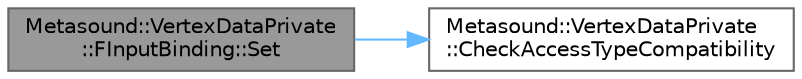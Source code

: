 digraph "Metasound::VertexDataPrivate::FInputBinding::Set"
{
 // INTERACTIVE_SVG=YES
 // LATEX_PDF_SIZE
  bgcolor="transparent";
  edge [fontname=Helvetica,fontsize=10,labelfontname=Helvetica,labelfontsize=10];
  node [fontname=Helvetica,fontsize=10,shape=box,height=0.2,width=0.4];
  rankdir="LR";
  Node1 [id="Node000001",label="Metasound::VertexDataPrivate\l::FInputBinding::Set",height=0.2,width=0.4,color="gray40", fillcolor="grey60", style="filled", fontcolor="black",tooltip=" "];
  Node1 -> Node2 [id="edge1_Node000001_Node000002",color="steelblue1",style="solid",tooltip=" "];
  Node2 [id="Node000002",label="Metasound::VertexDataPrivate\l::CheckAccessTypeCompatibility",height=0.2,width=0.4,color="grey40", fillcolor="white", style="filled",URL="$df/dd6/namespaceMetasound_1_1VertexDataPrivate.html#a476f5a7532e492af196805864a9ddf03",tooltip=" "];
}
